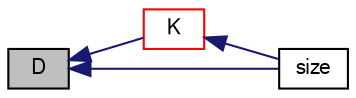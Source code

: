 digraph "D"
{
  bgcolor="transparent";
  edge [fontname="FreeSans",fontsize="10",labelfontname="FreeSans",labelfontsize="10"];
  node [fontname="FreeSans",fontsize="10",shape=record];
  rankdir="LR";
  Node936 [label="D",height=0.2,width=0.4,color="black", fillcolor="grey75", style="filled", fontcolor="black"];
  Node936 -> Node937 [dir="back",color="midnightblue",fontsize="10",style="solid",fontname="FreeSans"];
  Node937 [label="K",height=0.2,width=0.4,color="red",URL="$a29842.html#a4682098a47cbd96bf5dea9fbaa302bac",tooltip="Estimate thermal conductivity [W/(m K)]. "];
  Node937 -> Node945 [dir="back",color="midnightblue",fontsize="10",style="solid",fontname="FreeSans"];
  Node945 [label="size",height=0.2,width=0.4,color="black",URL="$a29842.html#a9facbf0a118d395c89884e45a5ca4e4b",tooltip="Return the number of liquids in the mixture. "];
  Node936 -> Node945 [dir="back",color="midnightblue",fontsize="10",style="solid",fontname="FreeSans"];
}
